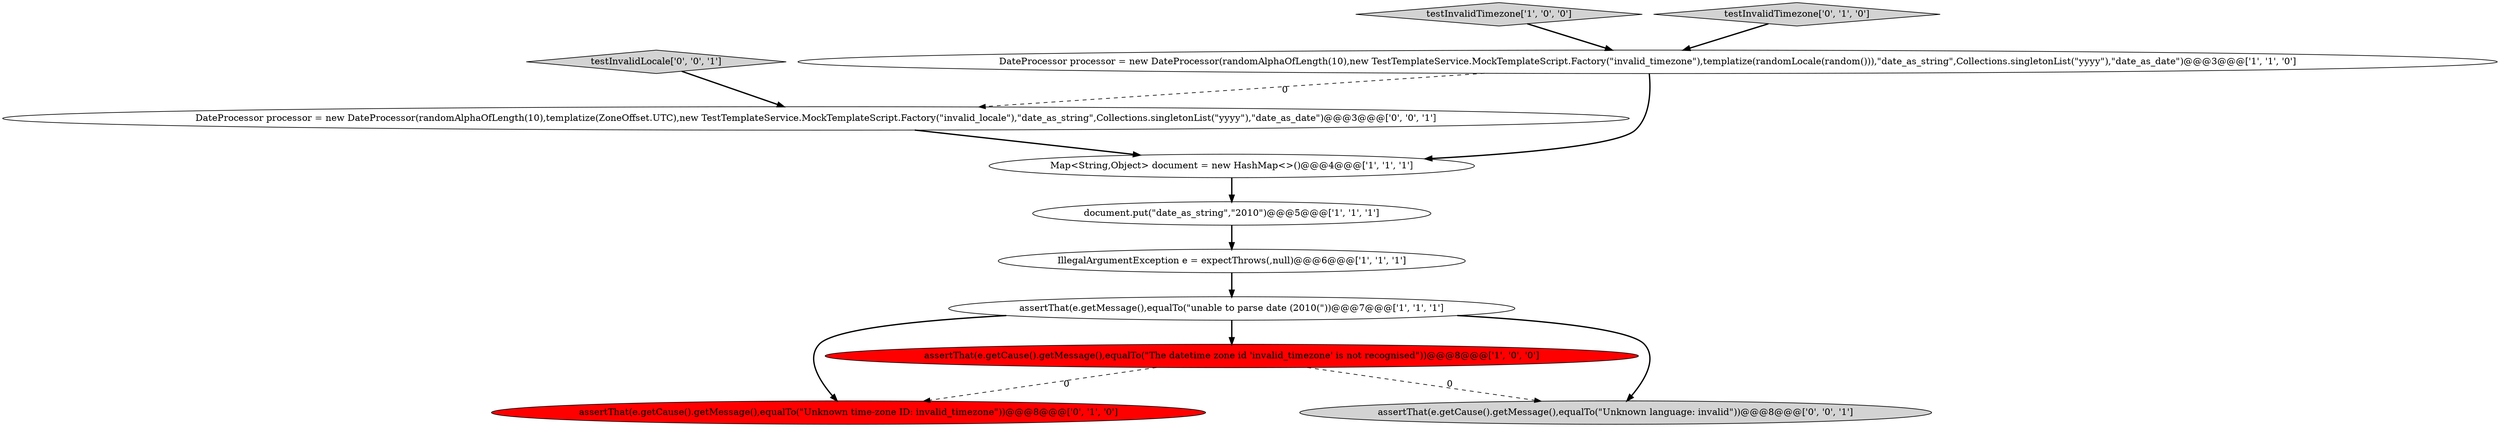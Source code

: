 digraph {
1 [style = filled, label = "assertThat(e.getCause().getMessage(),equalTo(\"The datetime zone id 'invalid_timezone' is not recognised\"))@@@8@@@['1', '0', '0']", fillcolor = red, shape = ellipse image = "AAA1AAABBB1BBB"];
5 [style = filled, label = "testInvalidTimezone['1', '0', '0']", fillcolor = lightgray, shape = diamond image = "AAA0AAABBB1BBB"];
10 [style = filled, label = "DateProcessor processor = new DateProcessor(randomAlphaOfLength(10),templatize(ZoneOffset.UTC),new TestTemplateService.MockTemplateScript.Factory(\"invalid_locale\"),\"date_as_string\",Collections.singletonList(\"yyyy\"),\"date_as_date\")@@@3@@@['0', '0', '1']", fillcolor = white, shape = ellipse image = "AAA0AAABBB3BBB"];
7 [style = filled, label = "assertThat(e.getCause().getMessage(),equalTo(\"Unknown time-zone ID: invalid_timezone\"))@@@8@@@['0', '1', '0']", fillcolor = red, shape = ellipse image = "AAA1AAABBB2BBB"];
11 [style = filled, label = "assertThat(e.getCause().getMessage(),equalTo(\"Unknown language: invalid\"))@@@8@@@['0', '0', '1']", fillcolor = lightgray, shape = ellipse image = "AAA0AAABBB3BBB"];
0 [style = filled, label = "Map<String,Object> document = new HashMap<>()@@@4@@@['1', '1', '1']", fillcolor = white, shape = ellipse image = "AAA0AAABBB1BBB"];
9 [style = filled, label = "testInvalidLocale['0', '0', '1']", fillcolor = lightgray, shape = diamond image = "AAA0AAABBB3BBB"];
3 [style = filled, label = "DateProcessor processor = new DateProcessor(randomAlphaOfLength(10),new TestTemplateService.MockTemplateScript.Factory(\"invalid_timezone\"),templatize(randomLocale(random())),\"date_as_string\",Collections.singletonList(\"yyyy\"),\"date_as_date\")@@@3@@@['1', '1', '0']", fillcolor = white, shape = ellipse image = "AAA0AAABBB1BBB"];
2 [style = filled, label = "assertThat(e.getMessage(),equalTo(\"unable to parse date (2010(\"))@@@7@@@['1', '1', '1']", fillcolor = white, shape = ellipse image = "AAA0AAABBB1BBB"];
8 [style = filled, label = "testInvalidTimezone['0', '1', '0']", fillcolor = lightgray, shape = diamond image = "AAA0AAABBB2BBB"];
4 [style = filled, label = "IllegalArgumentException e = expectThrows(,null)@@@6@@@['1', '1', '1']", fillcolor = white, shape = ellipse image = "AAA0AAABBB1BBB"];
6 [style = filled, label = "document.put(\"date_as_string\",\"2010\")@@@5@@@['1', '1', '1']", fillcolor = white, shape = ellipse image = "AAA0AAABBB1BBB"];
5->3 [style = bold, label=""];
6->4 [style = bold, label=""];
10->0 [style = bold, label=""];
3->10 [style = dashed, label="0"];
4->2 [style = bold, label=""];
2->7 [style = bold, label=""];
9->10 [style = bold, label=""];
1->7 [style = dashed, label="0"];
0->6 [style = bold, label=""];
1->11 [style = dashed, label="0"];
2->1 [style = bold, label=""];
2->11 [style = bold, label=""];
3->0 [style = bold, label=""];
8->3 [style = bold, label=""];
}
